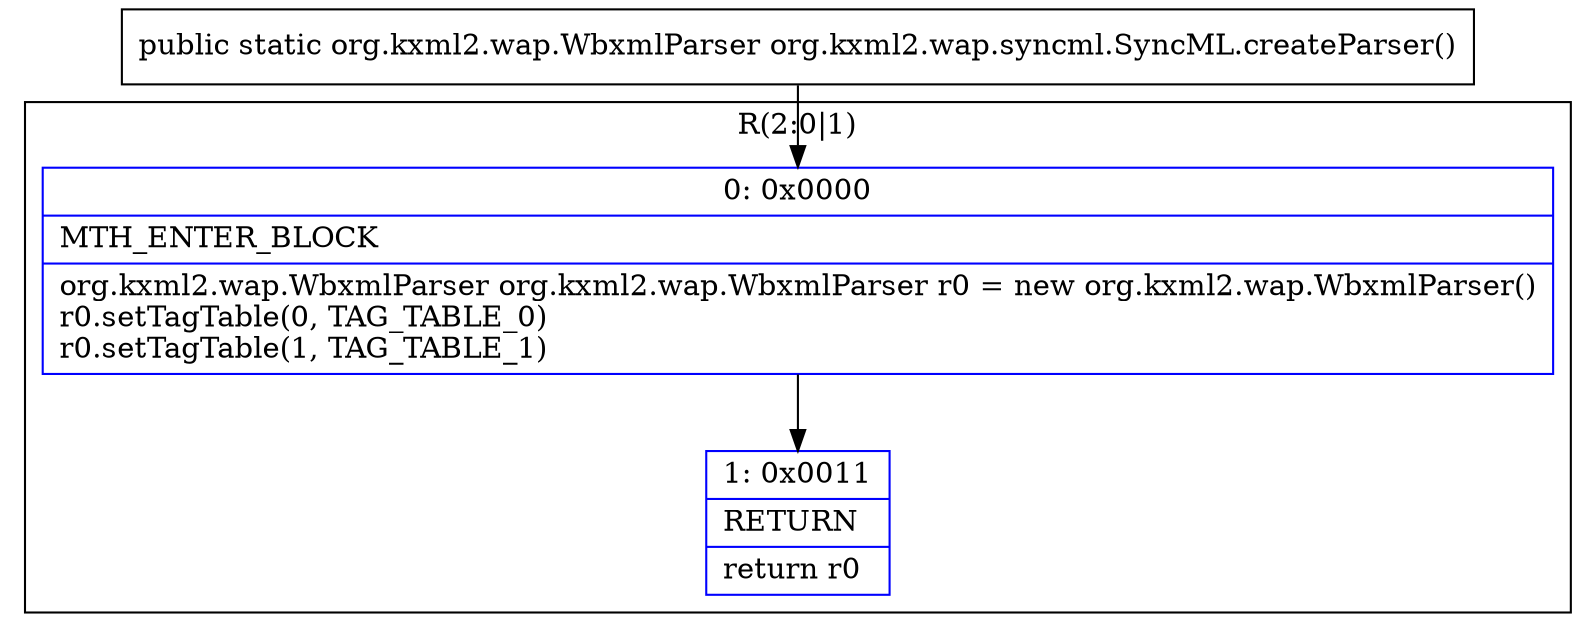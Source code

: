 digraph "CFG fororg.kxml2.wap.syncml.SyncML.createParser()Lorg\/kxml2\/wap\/WbxmlParser;" {
subgraph cluster_Region_1908296187 {
label = "R(2:0|1)";
node [shape=record,color=blue];
Node_0 [shape=record,label="{0\:\ 0x0000|MTH_ENTER_BLOCK\l|org.kxml2.wap.WbxmlParser org.kxml2.wap.WbxmlParser r0 = new org.kxml2.wap.WbxmlParser()\lr0.setTagTable(0, TAG_TABLE_0)\lr0.setTagTable(1, TAG_TABLE_1)\l}"];
Node_1 [shape=record,label="{1\:\ 0x0011|RETURN\l|return r0\l}"];
}
MethodNode[shape=record,label="{public static org.kxml2.wap.WbxmlParser org.kxml2.wap.syncml.SyncML.createParser() }"];
MethodNode -> Node_0;
Node_0 -> Node_1;
}

